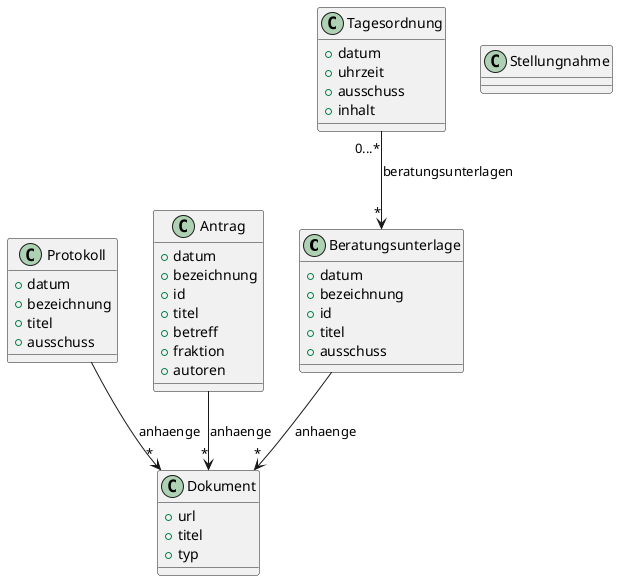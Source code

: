 @startuml Datenressourcen

/'
Beispiel
  Datum: 
  Bezeichnung:  Drucksache 975/2019
  Id:           GRDrs 975/2019
  Titel:
  Ausschuss:
'/
class Beratungsunterlage {
    +datum
    +bezeichnung
    +id
    +titel
    +ausschuss
}
Beratungsunterlage --> "*" Dokument : anhaenge

/'
Beispiel
  Datum: 
  Bezeichnung:
  Titel:
  Ausschuss:
'/
class Protokoll {
    +datum
    +bezeichnung
    +titel
    +ausschuss
}
Protokoll --> "*" Dokument : anhaenge

/'
Beispiel 
  Datum: 
  Bezeichnung:
  Id:           1191/2019
  Titel: 
  Betreff:
  Fraktion:
  Autoren:
'/
class Antrag {
    +datum
    +bezeichnung
    +id
    +titel
    +betreff
    +fraktion
    +autoren
}
Antrag --> "*" Dokument : anhaenge

class Stellungnahme {
}
'Stellungnahme ist noch nicht analysiert

/'
Beispiel
  Datum: 
  Uhrzeit:
  Ausschuss:
  Inhalt: 

Tagesordnung besteht aus Text mit Links
'/
class Tagesordnung {
    +datum
    +uhrzeit
    +ausschuss
    +inhalt
}
Tagesordnung "0...*" --> "*" Beratungsunterlage : beratungsunterlagen

/'
Beispiel
    url: 
    titel:
    typ: application/pdf, text/plain
'/
class Dokument {
    +url
    +titel
    +typ      
}

@enduml
